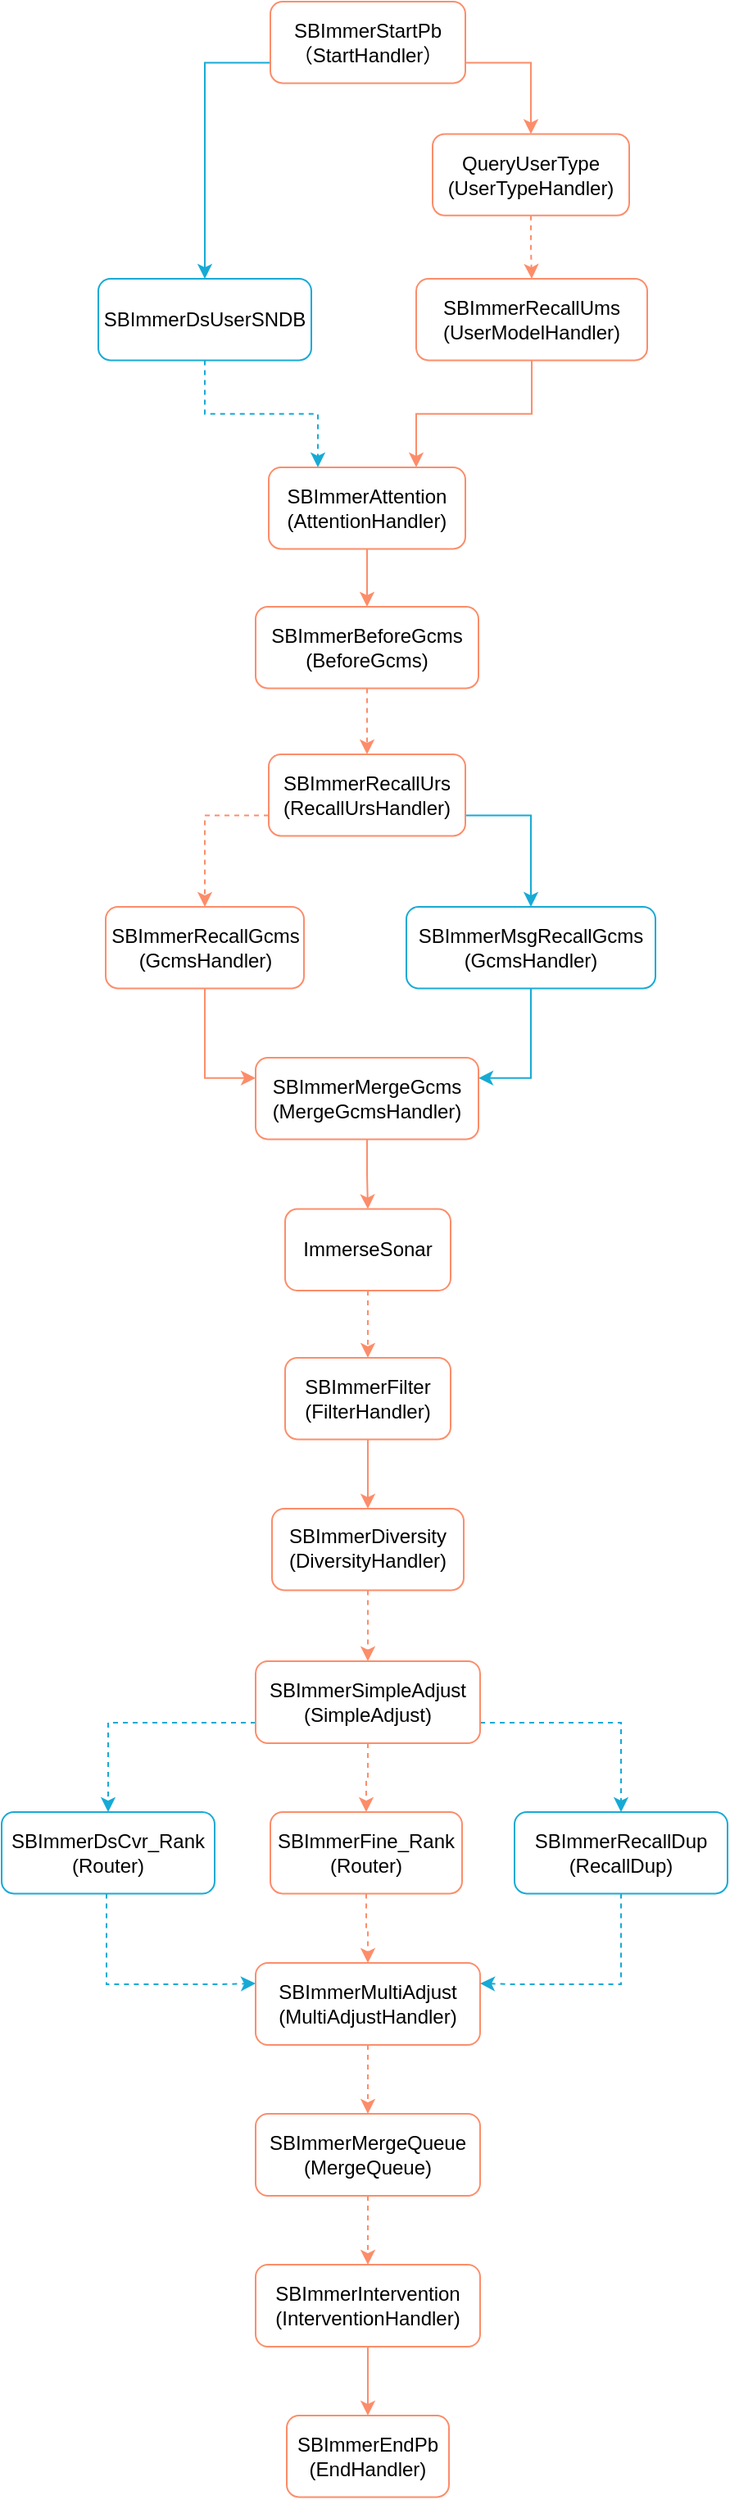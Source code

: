<mxfile version="24.2.3" type="github">
  <diagram name="第 1 页" id="BZP7j4EBE2frMY6dUary">
    <mxGraphModel dx="909" dy="1755" grid="1" gridSize="10" guides="1" tooltips="1" connect="1" arrows="1" fold="1" page="1" pageScale="1" pageWidth="827" pageHeight="1169" math="0" shadow="0">
      <root>
        <mxCell id="0" />
        <mxCell id="1" parent="0" />
        <mxCell id="CTMLsmFPayaTSugQ_vrA-6" style="edgeStyle=orthogonalEdgeStyle;rounded=0;orthogonalLoop=1;jettySize=auto;html=1;exitX=1;exitY=0.75;exitDx=0;exitDy=0;entryX=0.5;entryY=0;entryDx=0;entryDy=0;strokeColor=#FC8D6A;endArrow=classic;endFill=1;" edge="1" parent="1" source="CTMLsmFPayaTSugQ_vrA-2" target="CTMLsmFPayaTSugQ_vrA-3">
          <mxGeometry relative="1" as="geometry" />
        </mxCell>
        <mxCell id="CTMLsmFPayaTSugQ_vrA-26" style="edgeStyle=orthogonalEdgeStyle;rounded=0;orthogonalLoop=1;jettySize=auto;html=1;exitX=0;exitY=0.75;exitDx=0;exitDy=0;entryX=0.5;entryY=0;entryDx=0;entryDy=0;strokeColor=#17AAD5;endArrow=classic;endFill=1;" edge="1" parent="1" source="CTMLsmFPayaTSugQ_vrA-2" target="CTMLsmFPayaTSugQ_vrA-22">
          <mxGeometry relative="1" as="geometry" />
        </mxCell>
        <mxCell id="CTMLsmFPayaTSugQ_vrA-2" value="&lt;font style=&quot;font-size: 12px;&quot;&gt;SBImmerStartPb&lt;/font&gt;&lt;div style=&quot;&quot;&gt;&lt;font style=&quot;font-size: 12px;&quot;&gt;（StartHandler）&lt;/font&gt;&lt;br&gt;&lt;/div&gt;" style="rounded=1;whiteSpace=wrap;html=1;strokeColor=#FC8D6A;" vertex="1" parent="1">
          <mxGeometry x="360" y="-1109" width="119" height="49.71" as="geometry" />
        </mxCell>
        <mxCell id="CTMLsmFPayaTSugQ_vrA-27" value="" style="edgeStyle=orthogonalEdgeStyle;rounded=0;orthogonalLoop=1;jettySize=auto;html=1;dashed=1;endArrow=classic;endFill=1;strokeColor=#FC8D6A;" edge="1" parent="1" source="CTMLsmFPayaTSugQ_vrA-3" target="CTMLsmFPayaTSugQ_vrA-4">
          <mxGeometry relative="1" as="geometry" />
        </mxCell>
        <mxCell id="CTMLsmFPayaTSugQ_vrA-3" value="QueryUserType&lt;div&gt;(UserTypeHandler)&lt;br&gt;&lt;/div&gt;" style="rounded=1;whiteSpace=wrap;html=1;strokeColor=#FC8D6A;" vertex="1" parent="1">
          <mxGeometry x="459" y="-1028.29" width="120" height="49.71" as="geometry" />
        </mxCell>
        <mxCell id="CTMLsmFPayaTSugQ_vrA-28" style="edgeStyle=orthogonalEdgeStyle;rounded=0;orthogonalLoop=1;jettySize=auto;html=1;entryX=0.75;entryY=0;entryDx=0;entryDy=0;endArrow=classic;endFill=1;strokeColor=#FC8D6A;" edge="1" parent="1" source="CTMLsmFPayaTSugQ_vrA-4" target="CTMLsmFPayaTSugQ_vrA-7">
          <mxGeometry relative="1" as="geometry" />
        </mxCell>
        <mxCell id="CTMLsmFPayaTSugQ_vrA-4" value="SBImmerRecallUms&lt;div&gt;(UserModelHandler)&lt;br&gt;&lt;/div&gt;" style="rounded=1;whiteSpace=wrap;html=1;strokeColor=#FC8D6A;" vertex="1" parent="1">
          <mxGeometry x="449" y="-940" width="141" height="49.71" as="geometry" />
        </mxCell>
        <mxCell id="CTMLsmFPayaTSugQ_vrA-30" value="" style="edgeStyle=orthogonalEdgeStyle;rounded=0;orthogonalLoop=1;jettySize=auto;html=1;strokeColor=#FC8D6A;" edge="1" parent="1" source="CTMLsmFPayaTSugQ_vrA-7" target="CTMLsmFPayaTSugQ_vrA-8">
          <mxGeometry relative="1" as="geometry" />
        </mxCell>
        <mxCell id="CTMLsmFPayaTSugQ_vrA-7" value="SBImmerAttention&lt;div&gt;(AttentionHandler)&lt;br&gt;&lt;/div&gt;" style="rounded=1;whiteSpace=wrap;html=1;strokeColor=#FC8D6A;" vertex="1" parent="1">
          <mxGeometry x="359" y="-825" width="120" height="49.71" as="geometry" />
        </mxCell>
        <mxCell id="CTMLsmFPayaTSugQ_vrA-31" style="edgeStyle=orthogonalEdgeStyle;rounded=0;orthogonalLoop=1;jettySize=auto;html=1;entryX=0.5;entryY=0;entryDx=0;entryDy=0;strokeColor=#FC8D6A;dashed=1;" edge="1" parent="1" source="CTMLsmFPayaTSugQ_vrA-8" target="CTMLsmFPayaTSugQ_vrA-9">
          <mxGeometry relative="1" as="geometry" />
        </mxCell>
        <mxCell id="CTMLsmFPayaTSugQ_vrA-8" value="SBImmerBeforeGcms&lt;div&gt;(BeforeGcms)&lt;br&gt;&lt;/div&gt;" style="rounded=1;whiteSpace=wrap;html=1;strokeColor=#FC8D6A;" vertex="1" parent="1">
          <mxGeometry x="351" y="-740" width="136" height="49.71" as="geometry" />
        </mxCell>
        <mxCell id="CTMLsmFPayaTSugQ_vrA-32" style="edgeStyle=orthogonalEdgeStyle;rounded=0;orthogonalLoop=1;jettySize=auto;html=1;exitX=0;exitY=0.75;exitDx=0;exitDy=0;strokeColor=#FC8D6A;dashed=1;" edge="1" parent="1" source="CTMLsmFPayaTSugQ_vrA-9" target="CTMLsmFPayaTSugQ_vrA-10">
          <mxGeometry relative="1" as="geometry" />
        </mxCell>
        <mxCell id="CTMLsmFPayaTSugQ_vrA-33" style="edgeStyle=orthogonalEdgeStyle;rounded=0;orthogonalLoop=1;jettySize=auto;html=1;exitX=1;exitY=0.75;exitDx=0;exitDy=0;strokeColor=#17AAD5;" edge="1" parent="1" source="CTMLsmFPayaTSugQ_vrA-9" target="CTMLsmFPayaTSugQ_vrA-23">
          <mxGeometry relative="1" as="geometry" />
        </mxCell>
        <mxCell id="CTMLsmFPayaTSugQ_vrA-34" style="edgeStyle=orthogonalEdgeStyle;rounded=0;orthogonalLoop=1;jettySize=auto;html=1;entryX=0;entryY=0.25;entryDx=0;entryDy=0;strokeColor=#FC8D6A;" edge="1" parent="1" source="CTMLsmFPayaTSugQ_vrA-10" target="CTMLsmFPayaTSugQ_vrA-11">
          <mxGeometry relative="1" as="geometry" />
        </mxCell>
        <mxCell id="CTMLsmFPayaTSugQ_vrA-9" value="SBImmerRecallUrs&lt;div&gt;(RecallUrsHandler)&lt;br&gt;&lt;/div&gt;" style="rounded=1;whiteSpace=wrap;html=1;strokeColor=#FC8D6A;" vertex="1" parent="1">
          <mxGeometry x="359" y="-650" width="120" height="49.71" as="geometry" />
        </mxCell>
        <mxCell id="CTMLsmFPayaTSugQ_vrA-10" value="SBImmerRecallGcms&lt;div&gt;(GcmsHandler)&lt;br&gt;&lt;/div&gt;" style="rounded=1;whiteSpace=wrap;html=1;strokeColor=#FC8D6A;" vertex="1" parent="1">
          <mxGeometry x="259.5" y="-557" width="121" height="49.71" as="geometry" />
        </mxCell>
        <mxCell id="CTMLsmFPayaTSugQ_vrA-36" value="" style="edgeStyle=orthogonalEdgeStyle;rounded=0;orthogonalLoop=1;jettySize=auto;html=1;strokeColor=#FC8D6A;" edge="1" parent="1" source="CTMLsmFPayaTSugQ_vrA-11" target="CTMLsmFPayaTSugQ_vrA-12">
          <mxGeometry relative="1" as="geometry" />
        </mxCell>
        <mxCell id="CTMLsmFPayaTSugQ_vrA-11" value="SBImmerMergeGcms&lt;div&gt;(MergeGcmsHandler)&lt;br&gt;&lt;/div&gt;" style="rounded=1;whiteSpace=wrap;html=1;strokeColor=#FC8D6A;" vertex="1" parent="1">
          <mxGeometry x="351" y="-465" width="136" height="49.71" as="geometry" />
        </mxCell>
        <mxCell id="CTMLsmFPayaTSugQ_vrA-38" value="" style="edgeStyle=orthogonalEdgeStyle;rounded=0;orthogonalLoop=1;jettySize=auto;html=1;strokeColor=#FC8D6A;dashed=1;" edge="1" parent="1" source="CTMLsmFPayaTSugQ_vrA-12" target="CTMLsmFPayaTSugQ_vrA-13">
          <mxGeometry relative="1" as="geometry" />
        </mxCell>
        <mxCell id="CTMLsmFPayaTSugQ_vrA-12" value="ImmerseSonar" style="rounded=1;whiteSpace=wrap;html=1;strokeColor=#FC8D6A;" vertex="1" parent="1">
          <mxGeometry x="369" y="-372.71" width="101" height="49.71" as="geometry" />
        </mxCell>
        <mxCell id="CTMLsmFPayaTSugQ_vrA-39" style="edgeStyle=orthogonalEdgeStyle;rounded=0;orthogonalLoop=1;jettySize=auto;html=1;strokeColor=#FC8D6A;" edge="1" parent="1" source="CTMLsmFPayaTSugQ_vrA-13" target="CTMLsmFPayaTSugQ_vrA-14">
          <mxGeometry relative="1" as="geometry" />
        </mxCell>
        <mxCell id="CTMLsmFPayaTSugQ_vrA-13" value="SBImmerFilter&lt;div&gt;(FilterHandler)&lt;br&gt;&lt;/div&gt;" style="rounded=1;whiteSpace=wrap;html=1;strokeColor=#FC8D6A;" vertex="1" parent="1">
          <mxGeometry x="369" y="-282" width="101" height="49.71" as="geometry" />
        </mxCell>
        <mxCell id="CTMLsmFPayaTSugQ_vrA-40" value="" style="edgeStyle=orthogonalEdgeStyle;rounded=0;orthogonalLoop=1;jettySize=auto;html=1;strokeColor=#FC8D6A;dashed=1;" edge="1" parent="1" source="CTMLsmFPayaTSugQ_vrA-14" target="CTMLsmFPayaTSugQ_vrA-15">
          <mxGeometry relative="1" as="geometry" />
        </mxCell>
        <mxCell id="CTMLsmFPayaTSugQ_vrA-14" value="SBImmerDiversity&lt;div style=&quot;line-height: 140%;&quot;&gt;(DiversityHandler)&lt;br&gt;&lt;/div&gt;" style="rounded=1;whiteSpace=wrap;html=1;strokeColor=#FC8D6A;" vertex="1" parent="1">
          <mxGeometry x="361" y="-190" width="117" height="49.71" as="geometry" />
        </mxCell>
        <mxCell id="CTMLsmFPayaTSugQ_vrA-41" style="edgeStyle=orthogonalEdgeStyle;rounded=0;orthogonalLoop=1;jettySize=auto;html=1;entryX=0.5;entryY=0;entryDx=0;entryDy=0;strokeColor=#FC8D6A;dashed=1;" edge="1" parent="1" source="CTMLsmFPayaTSugQ_vrA-15" target="CTMLsmFPayaTSugQ_vrA-16">
          <mxGeometry relative="1" as="geometry" />
        </mxCell>
        <mxCell id="CTMLsmFPayaTSugQ_vrA-47" style="edgeStyle=orthogonalEdgeStyle;rounded=0;orthogonalLoop=1;jettySize=auto;html=1;exitX=0;exitY=0.75;exitDx=0;exitDy=0;strokeColor=#17AAD5;dashed=1;" edge="1" parent="1" source="CTMLsmFPayaTSugQ_vrA-15" target="CTMLsmFPayaTSugQ_vrA-24">
          <mxGeometry relative="1" as="geometry" />
        </mxCell>
        <mxCell id="CTMLsmFPayaTSugQ_vrA-43" style="edgeStyle=orthogonalEdgeStyle;rounded=0;orthogonalLoop=1;jettySize=auto;html=1;dashed=1;strokeColor=#FC8D6A;" edge="1" parent="1" source="CTMLsmFPayaTSugQ_vrA-16" target="CTMLsmFPayaTSugQ_vrA-17">
          <mxGeometry relative="1" as="geometry" />
        </mxCell>
        <mxCell id="CTMLsmFPayaTSugQ_vrA-48" style="edgeStyle=orthogonalEdgeStyle;rounded=0;orthogonalLoop=1;jettySize=auto;html=1;exitX=1;exitY=0.75;exitDx=0;exitDy=0;strokeColor=#17AAD5;dashed=1;" edge="1" parent="1" source="CTMLsmFPayaTSugQ_vrA-15" target="CTMLsmFPayaTSugQ_vrA-25">
          <mxGeometry relative="1" as="geometry" />
        </mxCell>
        <mxCell id="CTMLsmFPayaTSugQ_vrA-16" value="SBImmerFine_Rank&lt;div&gt;(Router)&lt;br&gt;&lt;/div&gt;" style="rounded=1;whiteSpace=wrap;html=1;strokeColor=#FC8D6A;" vertex="1" parent="1">
          <mxGeometry x="360" y="-5" width="117" height="49.71" as="geometry" />
        </mxCell>
        <mxCell id="CTMLsmFPayaTSugQ_vrA-44" style="edgeStyle=orthogonalEdgeStyle;rounded=0;orthogonalLoop=1;jettySize=auto;html=1;strokeColor=#FC8D6A;dashed=1;" edge="1" parent="1" source="CTMLsmFPayaTSugQ_vrA-17" target="CTMLsmFPayaTSugQ_vrA-18">
          <mxGeometry relative="1" as="geometry" />
        </mxCell>
        <mxCell id="CTMLsmFPayaTSugQ_vrA-15" value="SBImmerSimpleAdjust&lt;div&gt;(SimpleAdjust)&lt;br&gt;&lt;/div&gt;" style="rounded=1;whiteSpace=wrap;html=1;strokeColor=#FC8D6A;" vertex="1" parent="1">
          <mxGeometry x="351" y="-97" width="137" height="50" as="geometry" />
        </mxCell>
        <mxCell id="CTMLsmFPayaTSugQ_vrA-17" value="SBImmerMultiAdjust&lt;div&gt;(MultiAdjustHandler)&lt;br&gt;&lt;/div&gt;" style="rounded=1;whiteSpace=wrap;html=1;strokeColor=#FC8D6A;" vertex="1" parent="1">
          <mxGeometry x="351" y="87" width="137" height="50" as="geometry" />
        </mxCell>
        <mxCell id="CTMLsmFPayaTSugQ_vrA-45" style="edgeStyle=orthogonalEdgeStyle;rounded=0;orthogonalLoop=1;jettySize=auto;html=1;entryX=0.5;entryY=0;entryDx=0;entryDy=0;dashed=1;strokeColor=#FC8D6A;" edge="1" parent="1" source="CTMLsmFPayaTSugQ_vrA-18" target="CTMLsmFPayaTSugQ_vrA-19">
          <mxGeometry relative="1" as="geometry" />
        </mxCell>
        <mxCell id="CTMLsmFPayaTSugQ_vrA-18" value="SBImmerMergeQueue&lt;div&gt;(MergeQueue)&lt;br&gt;&lt;/div&gt;" style="rounded=1;whiteSpace=wrap;html=1;strokeColor=#FC8D6A;" vertex="1" parent="1">
          <mxGeometry x="351" y="179" width="137" height="50" as="geometry" />
        </mxCell>
        <mxCell id="CTMLsmFPayaTSugQ_vrA-46" style="edgeStyle=orthogonalEdgeStyle;rounded=0;orthogonalLoop=1;jettySize=auto;html=1;entryX=0.5;entryY=0;entryDx=0;entryDy=0;strokeColor=#FC8D6A;" edge="1" parent="1" source="CTMLsmFPayaTSugQ_vrA-19" target="CTMLsmFPayaTSugQ_vrA-20">
          <mxGeometry relative="1" as="geometry" />
        </mxCell>
        <mxCell id="CTMLsmFPayaTSugQ_vrA-19" value="SBImmerIntervention&lt;div&gt;(InterventionHandler)&lt;br&gt;&lt;/div&gt;" style="rounded=1;whiteSpace=wrap;html=1;strokeColor=#FC8D6A;" vertex="1" parent="1">
          <mxGeometry x="351" y="271" width="137" height="50" as="geometry" />
        </mxCell>
        <mxCell id="CTMLsmFPayaTSugQ_vrA-20" value="SBImmerEndPb&lt;div&gt;(EndHandler)&lt;br&gt;&lt;/div&gt;" style="rounded=1;whiteSpace=wrap;html=1;strokeColor=#FC8D6A;" vertex="1" parent="1">
          <mxGeometry x="370" y="363" width="99" height="49.71" as="geometry" />
        </mxCell>
        <mxCell id="CTMLsmFPayaTSugQ_vrA-29" style="edgeStyle=orthogonalEdgeStyle;rounded=0;orthogonalLoop=1;jettySize=auto;html=1;entryX=0.25;entryY=0;entryDx=0;entryDy=0;dashed=1;strokeColor=#17AAD5;" edge="1" parent="1" source="CTMLsmFPayaTSugQ_vrA-22" target="CTMLsmFPayaTSugQ_vrA-7">
          <mxGeometry relative="1" as="geometry" />
        </mxCell>
        <mxCell id="CTMLsmFPayaTSugQ_vrA-22" value="SBImmerDsUserSNDB" style="rounded=1;whiteSpace=wrap;html=1;strokeColor=#17AAD5;" vertex="1" parent="1">
          <mxGeometry x="255" y="-940" width="130" height="49.71" as="geometry" />
        </mxCell>
        <mxCell id="CTMLsmFPayaTSugQ_vrA-37" style="edgeStyle=orthogonalEdgeStyle;rounded=0;orthogonalLoop=1;jettySize=auto;html=1;entryX=1;entryY=0.25;entryDx=0;entryDy=0;strokeColor=#17AAD5;" edge="1" parent="1" source="CTMLsmFPayaTSugQ_vrA-23" target="CTMLsmFPayaTSugQ_vrA-11">
          <mxGeometry relative="1" as="geometry" />
        </mxCell>
        <mxCell id="CTMLsmFPayaTSugQ_vrA-23" value="SBImmerMsgRecallGcms&lt;div&gt;(GcmsHandler)&lt;br&gt;&lt;/div&gt;" style="rounded=1;whiteSpace=wrap;html=1;strokeColor=#17AAD5;" vertex="1" parent="1">
          <mxGeometry x="443" y="-557" width="152" height="49.71" as="geometry" />
        </mxCell>
        <mxCell id="CTMLsmFPayaTSugQ_vrA-49" style="edgeStyle=orthogonalEdgeStyle;rounded=0;orthogonalLoop=1;jettySize=auto;html=1;entryX=0;entryY=0.25;entryDx=0;entryDy=0;strokeColor=#17AAD5;dashed=1;" edge="1" parent="1" source="CTMLsmFPayaTSugQ_vrA-24" target="CTMLsmFPayaTSugQ_vrA-17">
          <mxGeometry relative="1" as="geometry">
            <Array as="points">
              <mxPoint x="260" y="100" />
              <mxPoint x="331" y="100" />
            </Array>
          </mxGeometry>
        </mxCell>
        <mxCell id="CTMLsmFPayaTSugQ_vrA-24" value="SBImmerDsCvr_Rank&lt;div&gt;(Router)&lt;br&gt;&lt;/div&gt;" style="rounded=1;whiteSpace=wrap;html=1;strokeColor=#17AAD5;" vertex="1" parent="1">
          <mxGeometry x="196" y="-5" width="130" height="49.71" as="geometry" />
        </mxCell>
        <mxCell id="CTMLsmFPayaTSugQ_vrA-51" style="edgeStyle=orthogonalEdgeStyle;rounded=0;orthogonalLoop=1;jettySize=auto;html=1;entryX=1;entryY=0.25;entryDx=0;entryDy=0;dashed=1;strokeColor=#17AAD5;" edge="1" parent="1" source="CTMLsmFPayaTSugQ_vrA-25" target="CTMLsmFPayaTSugQ_vrA-17">
          <mxGeometry relative="1" as="geometry">
            <Array as="points">
              <mxPoint x="574" y="100" />
              <mxPoint x="508" y="100" />
            </Array>
          </mxGeometry>
        </mxCell>
        <mxCell id="CTMLsmFPayaTSugQ_vrA-25" value="SBImmerRecallDup&lt;div&gt;(RecallDup)&lt;br&gt;&lt;/div&gt;" style="rounded=1;whiteSpace=wrap;html=1;strokeColor=#17AAD5;" vertex="1" parent="1">
          <mxGeometry x="509" y="-5" width="130" height="49.71" as="geometry" />
        </mxCell>
      </root>
    </mxGraphModel>
  </diagram>
</mxfile>
